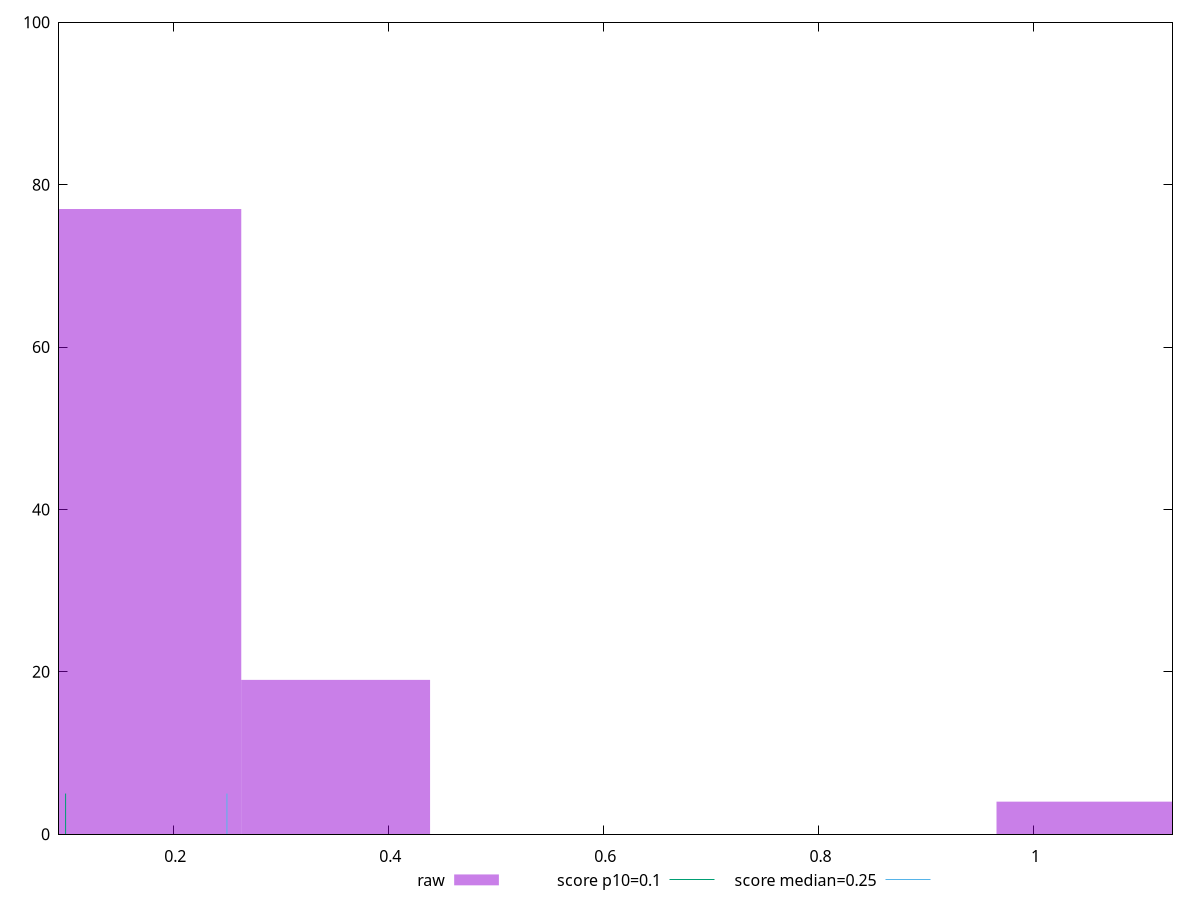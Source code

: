 reset

$raw <<EOF
1.0532981440492613 4
0.17554969067487686 77
0.3510993813497537 19
EOF

set key outside below
set boxwidth 0.17554969067487686
set xrange [0.0938739013671875:1.1291448974609375]
set yrange [0:100]
set style fill transparent solid 0.5 noborder

set parametric
set terminal svg size 640, 490 enhanced background rgb 'white'
set output "report_00007_2020-12-11T15:55:29.892Z/cumulative-layout-shift/samples/pages+cached+noexternal/raw/histogram.svg"

plot $raw title "raw" with boxes, \
     0.1,t title "score p10=0.1", \
     0.25,t title "score median=0.25"

reset
